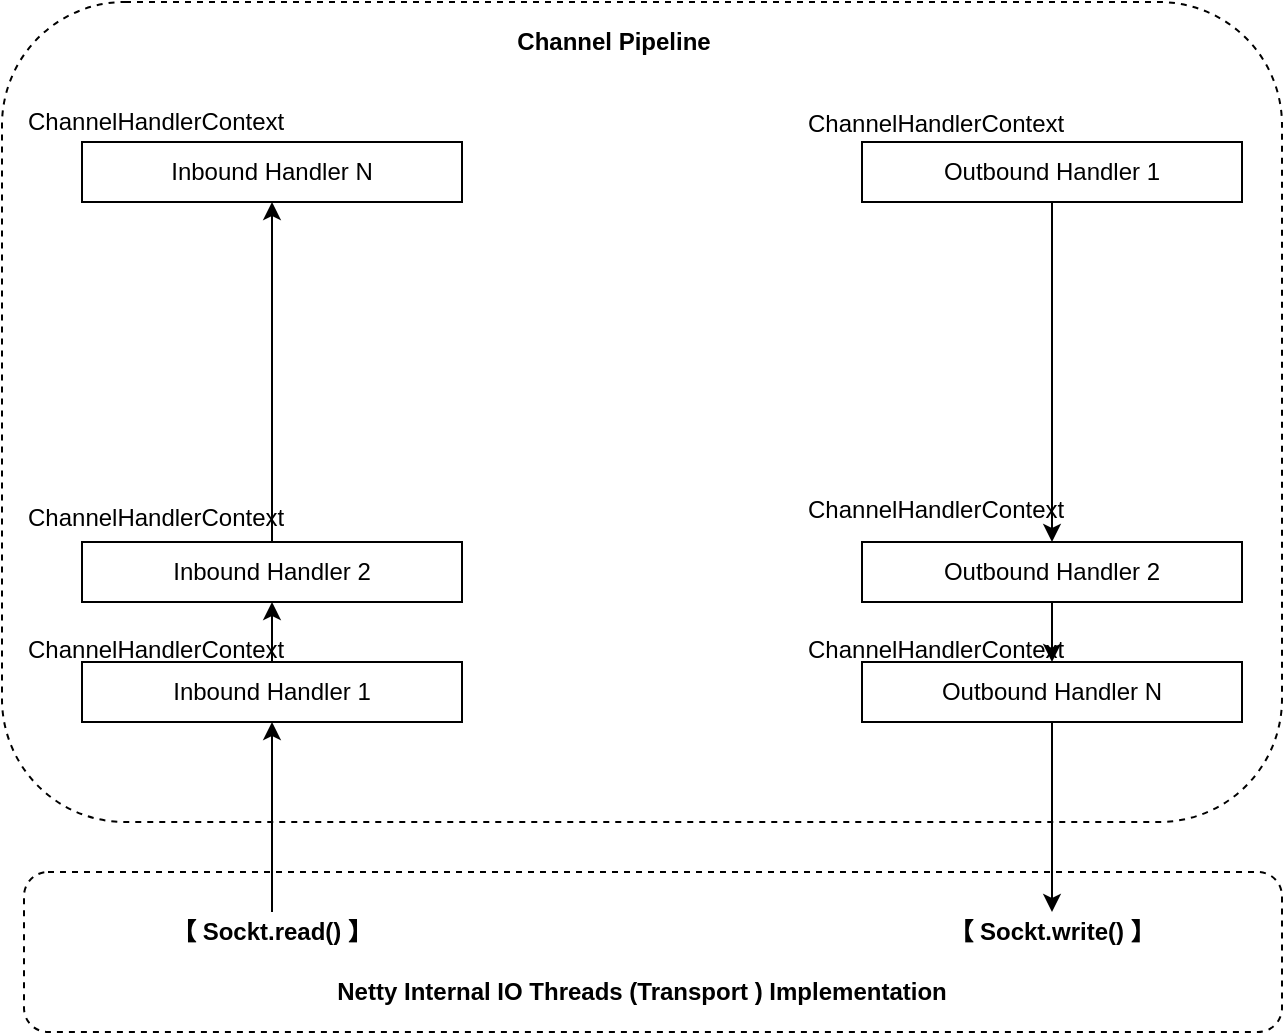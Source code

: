 <mxfile version="12.7.9" type="github">
  <diagram id="yPCf9CUGtNr2qTbOwgeG" name="Page-1">
    <mxGraphModel dx="928" dy="541" grid="1" gridSize="10" guides="1" tooltips="1" connect="1" arrows="1" fold="1" page="1" pageScale="1" pageWidth="827" pageHeight="1169" math="0" shadow="0">
      <root>
        <mxCell id="0" />
        <mxCell id="1" parent="0" />
        <mxCell id="JNYOmFnwZQEJcVvZtrIi-15" value="" style="rounded=1;whiteSpace=wrap;html=1;dashed=1;" vertex="1" parent="1">
          <mxGeometry x="79" y="70" width="640" height="410" as="geometry" />
        </mxCell>
        <mxCell id="JNYOmFnwZQEJcVvZtrIi-4" value="" style="rounded=1;whiteSpace=wrap;html=1;dashed=1;" vertex="1" parent="1">
          <mxGeometry x="90" y="505" width="629" height="80" as="geometry" />
        </mxCell>
        <mxCell id="JNYOmFnwZQEJcVvZtrIi-1" value="&lt;b&gt;【 Sockt.read() 】&lt;/b&gt;" style="text;html=1;strokeColor=none;fillColor=none;align=center;verticalAlign=middle;whiteSpace=wrap;rounded=0;" vertex="1" parent="1">
          <mxGeometry x="159" y="525" width="110" height="20" as="geometry" />
        </mxCell>
        <mxCell id="JNYOmFnwZQEJcVvZtrIi-2" value="&lt;b&gt;【 Sockt.write() 】&lt;/b&gt;" style="text;html=1;strokeColor=none;fillColor=none;align=center;verticalAlign=middle;whiteSpace=wrap;rounded=0;" vertex="1" parent="1">
          <mxGeometry x="549" y="525" width="110" height="20" as="geometry" />
        </mxCell>
        <mxCell id="JNYOmFnwZQEJcVvZtrIi-5" value="&lt;b&gt;Netty Internal IO Threads (Transport ) Implementation&lt;/b&gt;" style="text;html=1;strokeColor=none;fillColor=none;align=center;verticalAlign=middle;whiteSpace=wrap;rounded=0;dashed=1;" vertex="1" parent="1">
          <mxGeometry x="209" y="555" width="380" height="20" as="geometry" />
        </mxCell>
        <mxCell id="JNYOmFnwZQEJcVvZtrIi-20" style="edgeStyle=orthogonalEdgeStyle;rounded=0;orthogonalLoop=1;jettySize=auto;html=1;exitX=0.5;exitY=0;exitDx=0;exitDy=0;entryX=0.5;entryY=1;entryDx=0;entryDy=0;" edge="1" parent="1" source="JNYOmFnwZQEJcVvZtrIi-6" target="JNYOmFnwZQEJcVvZtrIi-10">
          <mxGeometry relative="1" as="geometry" />
        </mxCell>
        <mxCell id="JNYOmFnwZQEJcVvZtrIi-6" value="Inbound Handler 1" style="rounded=0;whiteSpace=wrap;html=1;" vertex="1" parent="1">
          <mxGeometry x="119" y="400" width="190" height="30" as="geometry" />
        </mxCell>
        <mxCell id="JNYOmFnwZQEJcVvZtrIi-21" style="edgeStyle=orthogonalEdgeStyle;rounded=0;orthogonalLoop=1;jettySize=auto;html=1;exitX=0.5;exitY=0;exitDx=0;exitDy=0;entryX=0.5;entryY=1;entryDx=0;entryDy=0;" edge="1" parent="1" source="JNYOmFnwZQEJcVvZtrIi-10" target="JNYOmFnwZQEJcVvZtrIi-11">
          <mxGeometry relative="1" as="geometry" />
        </mxCell>
        <mxCell id="JNYOmFnwZQEJcVvZtrIi-10" value="Inbound Handler 2" style="rounded=0;whiteSpace=wrap;html=1;" vertex="1" parent="1">
          <mxGeometry x="119" y="340" width="190" height="30" as="geometry" />
        </mxCell>
        <mxCell id="JNYOmFnwZQEJcVvZtrIi-11" value="Inbound Handler N" style="rounded=0;whiteSpace=wrap;html=1;" vertex="1" parent="1">
          <mxGeometry x="119" y="140" width="190" height="30" as="geometry" />
        </mxCell>
        <mxCell id="JNYOmFnwZQEJcVvZtrIi-19" style="edgeStyle=orthogonalEdgeStyle;rounded=0;orthogonalLoop=1;jettySize=auto;html=1;exitX=0.5;exitY=1;exitDx=0;exitDy=0;entryX=0.5;entryY=0;entryDx=0;entryDy=0;" edge="1" parent="1" source="JNYOmFnwZQEJcVvZtrIi-12" target="JNYOmFnwZQEJcVvZtrIi-2">
          <mxGeometry relative="1" as="geometry" />
        </mxCell>
        <mxCell id="JNYOmFnwZQEJcVvZtrIi-12" value="Outbound Handler N" style="rounded=0;whiteSpace=wrap;html=1;" vertex="1" parent="1">
          <mxGeometry x="509" y="400" width="190" height="30" as="geometry" />
        </mxCell>
        <mxCell id="JNYOmFnwZQEJcVvZtrIi-18" style="edgeStyle=orthogonalEdgeStyle;rounded=0;orthogonalLoop=1;jettySize=auto;html=1;exitX=0.5;exitY=1;exitDx=0;exitDy=0;entryX=0.5;entryY=0;entryDx=0;entryDy=0;" edge="1" parent="1" source="JNYOmFnwZQEJcVvZtrIi-13" target="JNYOmFnwZQEJcVvZtrIi-12">
          <mxGeometry relative="1" as="geometry" />
        </mxCell>
        <mxCell id="JNYOmFnwZQEJcVvZtrIi-13" value="Outbound Handler 2" style="rounded=0;whiteSpace=wrap;html=1;" vertex="1" parent="1">
          <mxGeometry x="509" y="340" width="190" height="30" as="geometry" />
        </mxCell>
        <mxCell id="JNYOmFnwZQEJcVvZtrIi-17" style="edgeStyle=orthogonalEdgeStyle;rounded=0;orthogonalLoop=1;jettySize=auto;html=1;exitX=0.5;exitY=1;exitDx=0;exitDy=0;" edge="1" parent="1" source="JNYOmFnwZQEJcVvZtrIi-14" target="JNYOmFnwZQEJcVvZtrIi-13">
          <mxGeometry relative="1" as="geometry" />
        </mxCell>
        <mxCell id="JNYOmFnwZQEJcVvZtrIi-14" value="Outbound Handler 1" style="rounded=0;whiteSpace=wrap;html=1;" vertex="1" parent="1">
          <mxGeometry x="509" y="140" width="190" height="30" as="geometry" />
        </mxCell>
        <mxCell id="JNYOmFnwZQEJcVvZtrIi-16" value="" style="endArrow=classic;html=1;entryX=0.5;entryY=1;entryDx=0;entryDy=0;exitX=0.5;exitY=0;exitDx=0;exitDy=0;" edge="1" parent="1" source="JNYOmFnwZQEJcVvZtrIi-1" target="JNYOmFnwZQEJcVvZtrIi-6">
          <mxGeometry width="50" height="50" relative="1" as="geometry">
            <mxPoint x="190" y="490" as="sourcePoint" />
            <mxPoint x="240" y="440" as="targetPoint" />
          </mxGeometry>
        </mxCell>
        <mxCell id="JNYOmFnwZQEJcVvZtrIi-22" value="&lt;b&gt;Channel Pipeline&lt;/b&gt;" style="text;html=1;strokeColor=none;fillColor=none;align=center;verticalAlign=middle;whiteSpace=wrap;rounded=0;dashed=1;" vertex="1" parent="1">
          <mxGeometry x="280" y="80" width="210" height="20" as="geometry" />
        </mxCell>
        <mxCell id="JNYOmFnwZQEJcVvZtrIi-23" value="ChannelHandlerContext" style="text;html=1;" vertex="1" parent="1">
          <mxGeometry x="90" y="116" width="150" height="30" as="geometry" />
        </mxCell>
        <mxCell id="JNYOmFnwZQEJcVvZtrIi-24" value="ChannelHandlerContext" style="text;html=1;" vertex="1" parent="1">
          <mxGeometry x="90" y="314" width="150" height="30" as="geometry" />
        </mxCell>
        <mxCell id="JNYOmFnwZQEJcVvZtrIi-25" value="ChannelHandlerContext" style="text;html=1;" vertex="1" parent="1">
          <mxGeometry x="90" y="380" width="150" height="30" as="geometry" />
        </mxCell>
        <mxCell id="JNYOmFnwZQEJcVvZtrIi-26" value="ChannelHandlerContext" style="text;html=1;" vertex="1" parent="1">
          <mxGeometry x="480" y="117" width="150" height="30" as="geometry" />
        </mxCell>
        <mxCell id="JNYOmFnwZQEJcVvZtrIi-27" value="ChannelHandlerContext" style="text;html=1;" vertex="1" parent="1">
          <mxGeometry x="480" y="310" width="150" height="30" as="geometry" />
        </mxCell>
        <mxCell id="JNYOmFnwZQEJcVvZtrIi-28" value="ChannelHandlerContext" style="text;html=1;" vertex="1" parent="1">
          <mxGeometry x="480" y="380" width="150" height="30" as="geometry" />
        </mxCell>
      </root>
    </mxGraphModel>
  </diagram>
</mxfile>
